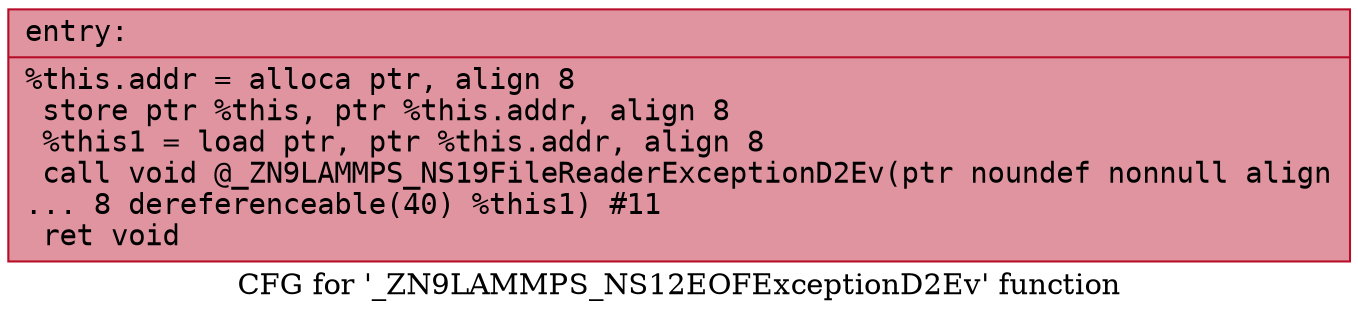 digraph "CFG for '_ZN9LAMMPS_NS12EOFExceptionD2Ev' function" {
	label="CFG for '_ZN9LAMMPS_NS12EOFExceptionD2Ev' function";

	Node0x557f5f690b70 [shape=record,color="#b70d28ff", style=filled, fillcolor="#b70d2870" fontname="Courier",label="{entry:\l|  %this.addr = alloca ptr, align 8\l  store ptr %this, ptr %this.addr, align 8\l  %this1 = load ptr, ptr %this.addr, align 8\l  call void @_ZN9LAMMPS_NS19FileReaderExceptionD2Ev(ptr noundef nonnull align\l... 8 dereferenceable(40) %this1) #11\l  ret void\l}"];
}
